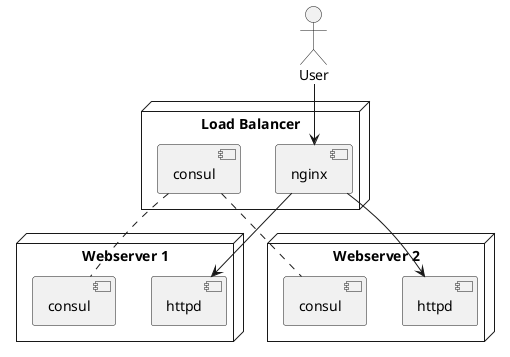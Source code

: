 @startuml


actor User

node "Load Balancer" {

[nginx]

[consul] as consullb

}

node "Webserver 1" {

[consul] as consulws1

[httpd] as httpdws1

}

node "Webserver 2" {

[consul] as consulws2

[httpd] as httpdws2

}

consullb .. consulws2
consullb .. consulws1

nginx --> httpdws1
nginx --> httpdws2

User --> nginx

@enduml
